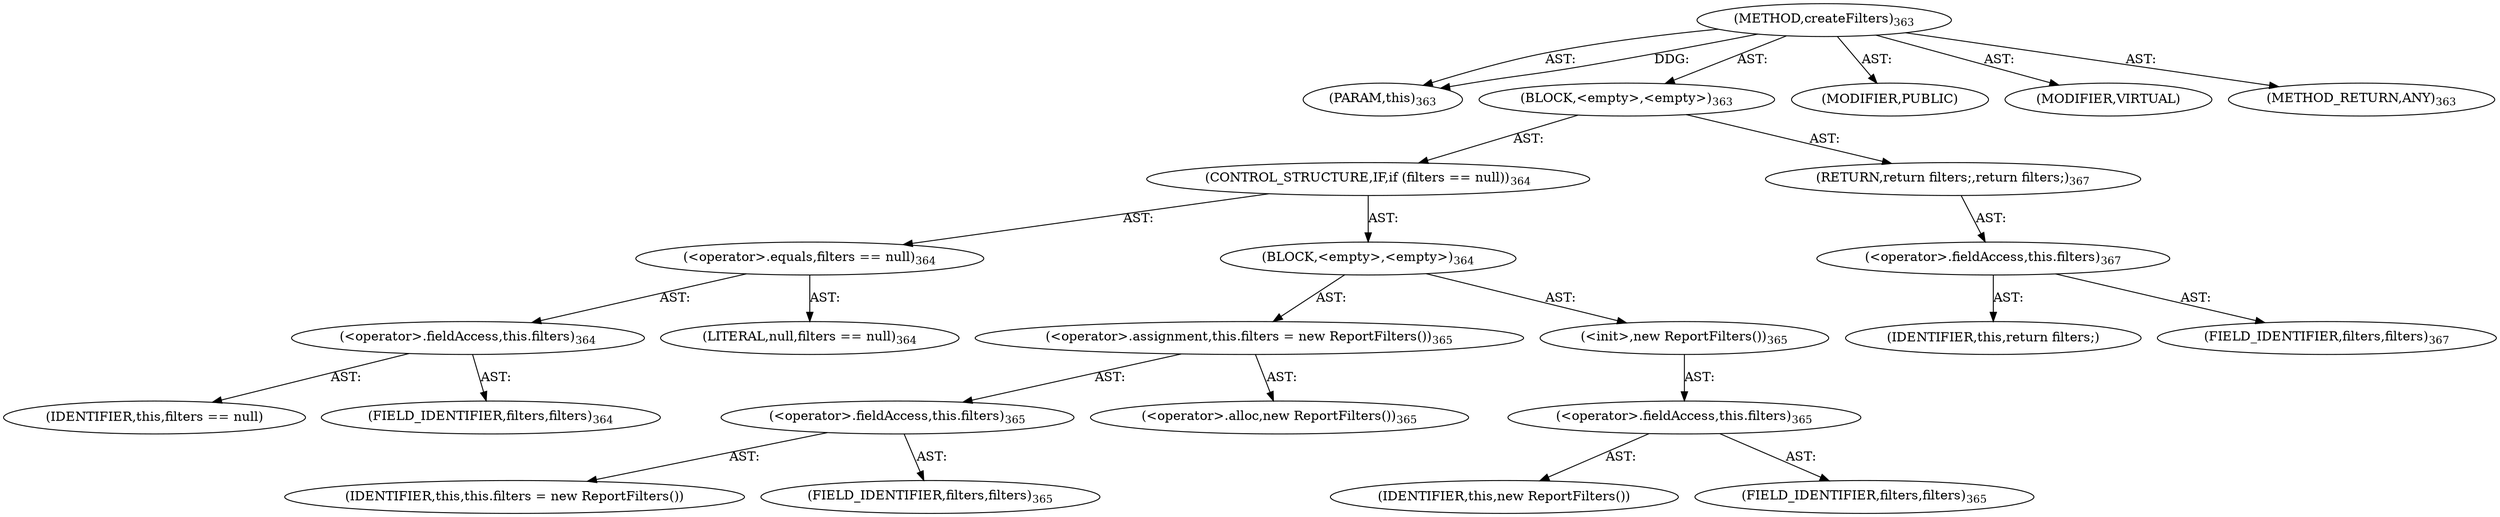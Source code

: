digraph "createFilters" {  
"111669149715" [label = <(METHOD,createFilters)<SUB>363</SUB>> ]
"115964117021" [label = <(PARAM,this)<SUB>363</SUB>> ]
"25769803821" [label = <(BLOCK,&lt;empty&gt;,&lt;empty&gt;)<SUB>363</SUB>> ]
"47244640276" [label = <(CONTROL_STRUCTURE,IF,if (filters == null))<SUB>364</SUB>> ]
"30064771305" [label = <(&lt;operator&gt;.equals,filters == null)<SUB>364</SUB>> ]
"30064771306" [label = <(&lt;operator&gt;.fieldAccess,this.filters)<SUB>364</SUB>> ]
"68719476894" [label = <(IDENTIFIER,this,filters == null)> ]
"55834574915" [label = <(FIELD_IDENTIFIER,filters,filters)<SUB>364</SUB>> ]
"90194313275" [label = <(LITERAL,null,filters == null)<SUB>364</SUB>> ]
"25769803822" [label = <(BLOCK,&lt;empty&gt;,&lt;empty&gt;)<SUB>364</SUB>> ]
"30064771307" [label = <(&lt;operator&gt;.assignment,this.filters = new ReportFilters())<SUB>365</SUB>> ]
"30064771308" [label = <(&lt;operator&gt;.fieldAccess,this.filters)<SUB>365</SUB>> ]
"68719476895" [label = <(IDENTIFIER,this,this.filters = new ReportFilters())> ]
"55834574916" [label = <(FIELD_IDENTIFIER,filters,filters)<SUB>365</SUB>> ]
"30064771309" [label = <(&lt;operator&gt;.alloc,new ReportFilters())<SUB>365</SUB>> ]
"30064771310" [label = <(&lt;init&gt;,new ReportFilters())<SUB>365</SUB>> ]
"30064771311" [label = <(&lt;operator&gt;.fieldAccess,this.filters)<SUB>365</SUB>> ]
"68719476896" [label = <(IDENTIFIER,this,new ReportFilters())> ]
"55834574917" [label = <(FIELD_IDENTIFIER,filters,filters)<SUB>365</SUB>> ]
"146028888071" [label = <(RETURN,return filters;,return filters;)<SUB>367</SUB>> ]
"30064771312" [label = <(&lt;operator&gt;.fieldAccess,this.filters)<SUB>367</SUB>> ]
"68719476897" [label = <(IDENTIFIER,this,return filters;)> ]
"55834574918" [label = <(FIELD_IDENTIFIER,filters,filters)<SUB>367</SUB>> ]
"133143986228" [label = <(MODIFIER,PUBLIC)> ]
"133143986229" [label = <(MODIFIER,VIRTUAL)> ]
"128849018899" [label = <(METHOD_RETURN,ANY)<SUB>363</SUB>> ]
  "111669149715" -> "115964117021"  [ label = "AST: "] 
  "111669149715" -> "25769803821"  [ label = "AST: "] 
  "111669149715" -> "133143986228"  [ label = "AST: "] 
  "111669149715" -> "133143986229"  [ label = "AST: "] 
  "111669149715" -> "128849018899"  [ label = "AST: "] 
  "25769803821" -> "47244640276"  [ label = "AST: "] 
  "25769803821" -> "146028888071"  [ label = "AST: "] 
  "47244640276" -> "30064771305"  [ label = "AST: "] 
  "47244640276" -> "25769803822"  [ label = "AST: "] 
  "30064771305" -> "30064771306"  [ label = "AST: "] 
  "30064771305" -> "90194313275"  [ label = "AST: "] 
  "30064771306" -> "68719476894"  [ label = "AST: "] 
  "30064771306" -> "55834574915"  [ label = "AST: "] 
  "25769803822" -> "30064771307"  [ label = "AST: "] 
  "25769803822" -> "30064771310"  [ label = "AST: "] 
  "30064771307" -> "30064771308"  [ label = "AST: "] 
  "30064771307" -> "30064771309"  [ label = "AST: "] 
  "30064771308" -> "68719476895"  [ label = "AST: "] 
  "30064771308" -> "55834574916"  [ label = "AST: "] 
  "30064771310" -> "30064771311"  [ label = "AST: "] 
  "30064771311" -> "68719476896"  [ label = "AST: "] 
  "30064771311" -> "55834574917"  [ label = "AST: "] 
  "146028888071" -> "30064771312"  [ label = "AST: "] 
  "30064771312" -> "68719476897"  [ label = "AST: "] 
  "30064771312" -> "55834574918"  [ label = "AST: "] 
  "111669149715" -> "115964117021"  [ label = "DDG: "] 
}
